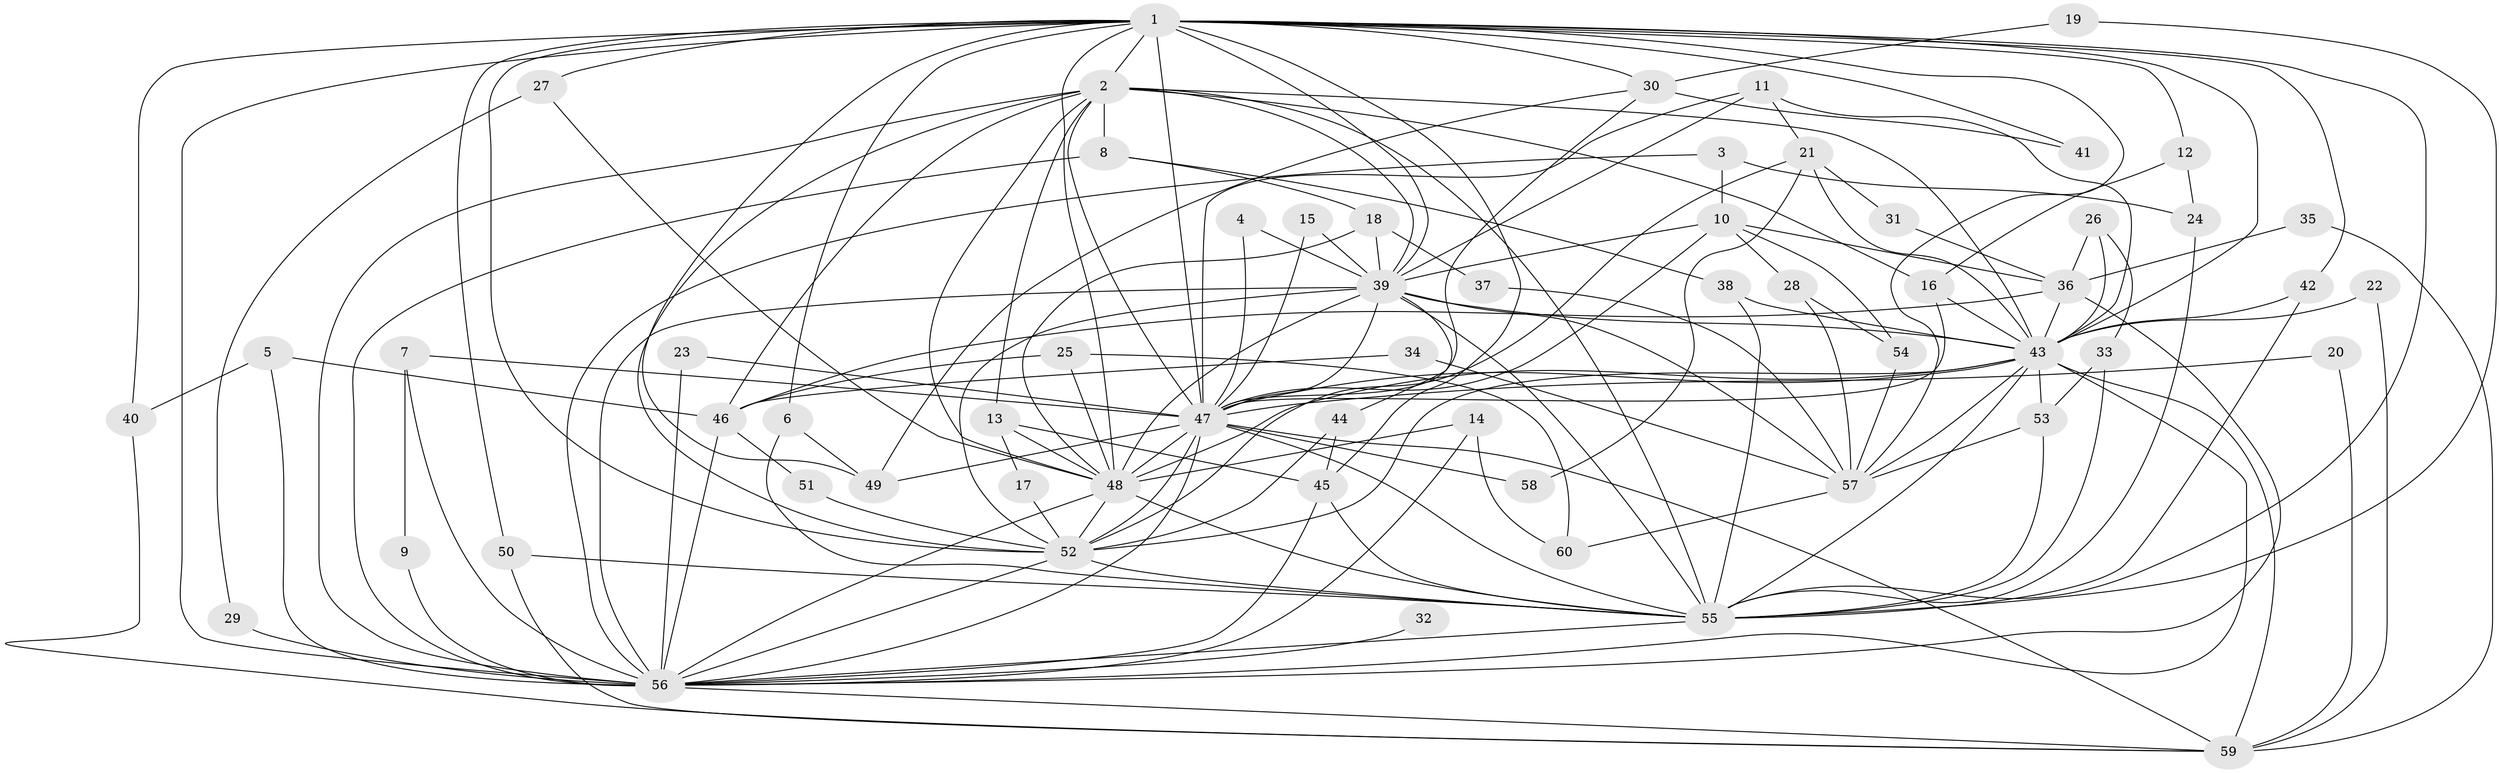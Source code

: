 // original degree distribution, {20: 0.010101010101010102, 14: 0.010101010101010102, 15: 0.030303030303030304, 17: 0.010101010101010102, 22: 0.010101010101010102, 19: 0.010101010101010102, 25: 0.010101010101010102, 26: 0.010101010101010102, 8: 0.010101010101010102, 6: 0.010101010101010102, 4: 0.09090909090909091, 3: 0.18181818181818182, 2: 0.5252525252525253, 5: 0.050505050505050504, 9: 0.020202020202020204, 7: 0.010101010101010102}
// Generated by graph-tools (version 1.1) at 2025/36/03/04/25 23:36:20]
// undirected, 60 vertices, 159 edges
graph export_dot {
  node [color=gray90,style=filled];
  1;
  2;
  3;
  4;
  5;
  6;
  7;
  8;
  9;
  10;
  11;
  12;
  13;
  14;
  15;
  16;
  17;
  18;
  19;
  20;
  21;
  22;
  23;
  24;
  25;
  26;
  27;
  28;
  29;
  30;
  31;
  32;
  33;
  34;
  35;
  36;
  37;
  38;
  39;
  40;
  41;
  42;
  43;
  44;
  45;
  46;
  47;
  48;
  49;
  50;
  51;
  52;
  53;
  54;
  55;
  56;
  57;
  58;
  59;
  60;
  1 -- 2 [weight=2.0];
  1 -- 6 [weight=1.0];
  1 -- 12 [weight=1.0];
  1 -- 27 [weight=2.0];
  1 -- 30 [weight=1.0];
  1 -- 39 [weight=3.0];
  1 -- 40 [weight=1.0];
  1 -- 41 [weight=2.0];
  1 -- 42 [weight=1.0];
  1 -- 43 [weight=2.0];
  1 -- 45 [weight=1.0];
  1 -- 47 [weight=2.0];
  1 -- 48 [weight=2.0];
  1 -- 49 [weight=1.0];
  1 -- 50 [weight=1.0];
  1 -- 52 [weight=2.0];
  1 -- 55 [weight=2.0];
  1 -- 56 [weight=2.0];
  1 -- 57 [weight=1.0];
  2 -- 8 [weight=1.0];
  2 -- 13 [weight=1.0];
  2 -- 16 [weight=1.0];
  2 -- 39 [weight=1.0];
  2 -- 43 [weight=2.0];
  2 -- 46 [weight=2.0];
  2 -- 47 [weight=1.0];
  2 -- 48 [weight=1.0];
  2 -- 52 [weight=1.0];
  2 -- 55 [weight=1.0];
  2 -- 56 [weight=1.0];
  3 -- 10 [weight=1.0];
  3 -- 24 [weight=1.0];
  3 -- 56 [weight=2.0];
  4 -- 39 [weight=1.0];
  4 -- 47 [weight=1.0];
  5 -- 40 [weight=1.0];
  5 -- 46 [weight=1.0];
  5 -- 56 [weight=1.0];
  6 -- 49 [weight=1.0];
  6 -- 55 [weight=1.0];
  7 -- 9 [weight=1.0];
  7 -- 47 [weight=2.0];
  7 -- 56 [weight=1.0];
  8 -- 18 [weight=1.0];
  8 -- 38 [weight=1.0];
  8 -- 56 [weight=1.0];
  9 -- 56 [weight=1.0];
  10 -- 28 [weight=1.0];
  10 -- 36 [weight=1.0];
  10 -- 39 [weight=1.0];
  10 -- 47 [weight=1.0];
  10 -- 54 [weight=1.0];
  11 -- 21 [weight=1.0];
  11 -- 39 [weight=1.0];
  11 -- 43 [weight=1.0];
  11 -- 47 [weight=1.0];
  12 -- 16 [weight=1.0];
  12 -- 24 [weight=1.0];
  13 -- 17 [weight=1.0];
  13 -- 45 [weight=1.0];
  13 -- 48 [weight=1.0];
  14 -- 48 [weight=1.0];
  14 -- 56 [weight=1.0];
  14 -- 60 [weight=1.0];
  15 -- 39 [weight=2.0];
  15 -- 47 [weight=1.0];
  16 -- 43 [weight=1.0];
  16 -- 47 [weight=2.0];
  17 -- 52 [weight=1.0];
  18 -- 37 [weight=1.0];
  18 -- 39 [weight=1.0];
  18 -- 48 [weight=1.0];
  19 -- 30 [weight=1.0];
  19 -- 55 [weight=1.0];
  20 -- 47 [weight=1.0];
  20 -- 59 [weight=1.0];
  21 -- 31 [weight=1.0];
  21 -- 43 [weight=1.0];
  21 -- 52 [weight=1.0];
  21 -- 58 [weight=1.0];
  22 -- 43 [weight=1.0];
  22 -- 59 [weight=1.0];
  23 -- 47 [weight=1.0];
  23 -- 56 [weight=1.0];
  24 -- 55 [weight=1.0];
  25 -- 46 [weight=1.0];
  25 -- 48 [weight=1.0];
  25 -- 60 [weight=1.0];
  26 -- 33 [weight=1.0];
  26 -- 36 [weight=1.0];
  26 -- 43 [weight=1.0];
  27 -- 29 [weight=1.0];
  27 -- 48 [weight=1.0];
  28 -- 54 [weight=1.0];
  28 -- 57 [weight=1.0];
  29 -- 56 [weight=1.0];
  30 -- 41 [weight=1.0];
  30 -- 47 [weight=1.0];
  30 -- 49 [weight=1.0];
  31 -- 36 [weight=1.0];
  32 -- 56 [weight=1.0];
  33 -- 53 [weight=1.0];
  33 -- 55 [weight=1.0];
  34 -- 46 [weight=1.0];
  34 -- 57 [weight=1.0];
  35 -- 36 [weight=1.0];
  35 -- 59 [weight=1.0];
  36 -- 43 [weight=1.0];
  36 -- 46 [weight=1.0];
  36 -- 56 [weight=1.0];
  37 -- 57 [weight=1.0];
  38 -- 43 [weight=1.0];
  38 -- 55 [weight=1.0];
  39 -- 43 [weight=1.0];
  39 -- 44 [weight=1.0];
  39 -- 47 [weight=2.0];
  39 -- 48 [weight=1.0];
  39 -- 52 [weight=1.0];
  39 -- 55 [weight=2.0];
  39 -- 56 [weight=1.0];
  39 -- 57 [weight=1.0];
  40 -- 59 [weight=1.0];
  42 -- 43 [weight=1.0];
  42 -- 55 [weight=1.0];
  43 -- 47 [weight=1.0];
  43 -- 48 [weight=1.0];
  43 -- 52 [weight=2.0];
  43 -- 53 [weight=1.0];
  43 -- 55 [weight=1.0];
  43 -- 56 [weight=1.0];
  43 -- 57 [weight=1.0];
  43 -- 59 [weight=1.0];
  44 -- 45 [weight=1.0];
  44 -- 52 [weight=1.0];
  45 -- 55 [weight=1.0];
  45 -- 56 [weight=1.0];
  46 -- 51 [weight=2.0];
  46 -- 56 [weight=1.0];
  47 -- 48 [weight=2.0];
  47 -- 49 [weight=1.0];
  47 -- 52 [weight=1.0];
  47 -- 55 [weight=1.0];
  47 -- 56 [weight=2.0];
  47 -- 58 [weight=1.0];
  47 -- 59 [weight=1.0];
  48 -- 52 [weight=1.0];
  48 -- 55 [weight=1.0];
  48 -- 56 [weight=1.0];
  50 -- 55 [weight=1.0];
  50 -- 59 [weight=1.0];
  51 -- 52 [weight=1.0];
  52 -- 55 [weight=1.0];
  52 -- 56 [weight=1.0];
  53 -- 55 [weight=1.0];
  53 -- 57 [weight=1.0];
  54 -- 57 [weight=1.0];
  55 -- 56 [weight=1.0];
  56 -- 59 [weight=1.0];
  57 -- 60 [weight=1.0];
}
